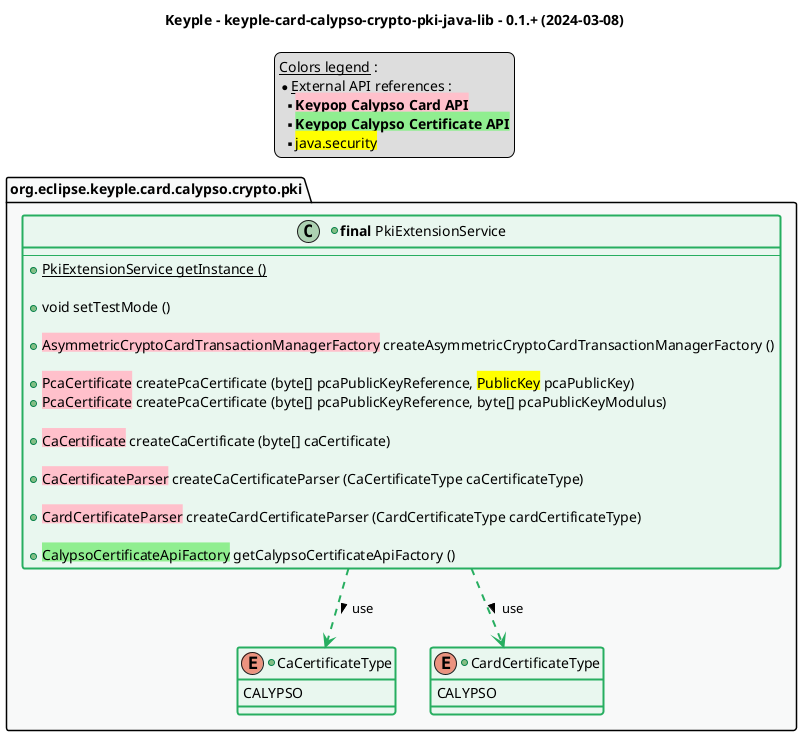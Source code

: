 @startuml
title
    Keyple - keyple-card-calypso-crypto-pki-java-lib - 0.1.+ (2024-03-08)
end title

' == THEME ==

'Couleurs issues de : https://htmlcolorcodes.com/fr/tableau-de-couleur/tableau-de-couleur-design-plat/
!define C_GREY1 F8F9F9
!define C_GREY2 F2F3F4
!define C_GREY3 E5E7E9
!define C_GREY4 D7DBDD
!define C_GREY5 CACFD2
!define C_GREY6 BDC3C7
!define C_LINK 3498DB
!define C_USE 27AE60

' -- Styles that don't work with new version of plantuml --
skinparam stereotypeABorderColor #A9DCDF
skinparam stereotypeIBorderColor #B4A7E5
skinparam stereotypeCBorderColor #ADD1B2
skinparam stereotypeEBorderColor #EB93DF
' -- END --

skinparam ClassBorderThickness 2
skinparam ArrowThickness 2

' Yellow
skinparam ClassBackgroundColor #FEFECE
skinparam ClassBorderColor #D4AC0D
' Red
skinparam ClassBackgroundColor<<red>> #FDEDEC
skinparam ClassBorderColor<<red>> #E74C3C
hide <<red>> stereotype
' Purple
skinparam ClassBackgroundColor<<purple>> #F4ECF7
skinparam ClassBorderColor<<purple>> #8E44AD
hide <<purple>> stereotype
' blue
skinparam ClassBackgroundColor<<blue>> #EBF5FB
skinparam ClassBorderColor<<blue>> #3498DB
hide <<blue>> stereotype
' Green
skinparam ClassBackgroundColor<<green>> #E9F7EF
skinparam ClassBorderColor<<green>> #27AE60
hide <<green>> stereotype
' Grey
skinparam ClassBackgroundColor<<grey>> #EAECEE
skinparam ClassBorderColor<<grey>> #2C3E50
hide <<grey>> stereotype

' == CONTENT ==

legend top
    __Colors legend__ :
    * __External API references__ :
    ** <back:pink>**Keypop Calypso Card API**</back>
    ** <back:lightgreen>**Keypop Calypso Certificate API**</back>
    ** <back:yellow>java.security</back>
end legend

package "org.eclipse.keyple.card.calypso.crypto.pki" as pki {
    +class "**final** PkiExtensionService" as PkiExtensionService <<green>> {
        --
        +{static} PkiExtensionService getInstance ()

        +void setTestMode ()

        +<back:pink>AsymmetricCryptoCardTransactionManagerFactory</back> createAsymmetricCryptoCardTransactionManagerFactory ()

        +<back:pink>PcaCertificate</back> createPcaCertificate (byte[] pcaPublicKeyReference, <back:yellow>PublicKey</back> pcaPublicKey)
        +<back:pink>PcaCertificate</back> createPcaCertificate (byte[] pcaPublicKeyReference, byte[] pcaPublicKeyModulus)

        +<back:pink>CaCertificate</back> createCaCertificate (byte[] caCertificate)

        +<back:pink>CaCertificateParser</back> createCaCertificateParser (CaCertificateType caCertificateType)

        +<back:pink>CardCertificateParser</back> createCardCertificateParser (CardCertificateType cardCertificateType)

        +<back:lightgreen>CalypsoCertificateApiFactory</back> getCalypsoCertificateApiFactory ()
    }
    +enum CaCertificateType <<green>> {
        CALYPSO
    }
    +enum CardCertificateType <<green>> {
        CALYPSO
    }
}

' Associations

PkiExtensionService ..> CaCertificateType #C_USE : use >
PkiExtensionService ..> CardCertificateType #C_USE : use >

' == LAYOUT ==

'ContextSetting -[hidden]- LegacySamUtil

' == STYLE ==

package pki #C_GREY1 {}

@enduml